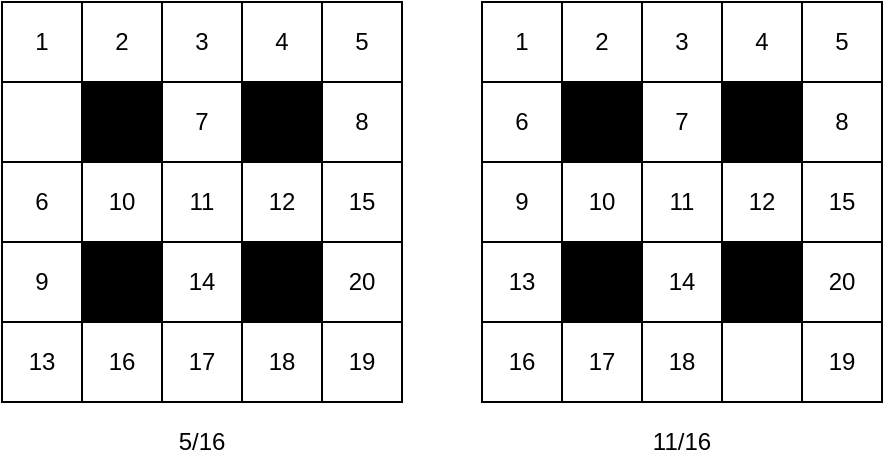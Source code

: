 <mxfile version="11.2.5" type="device" pages="1"><diagram id="K8igki59komtYV7btvw8" name="Page-1"><mxGraphModel dx="561" dy="832" grid="1" gridSize="10" guides="1" tooltips="1" connect="1" arrows="1" fold="1" page="1" pageScale="1" pageWidth="850" pageHeight="1100" math="0" shadow="0"><root><mxCell id="0"/><mxCell id="1" parent="0"/><mxCell id="TU7HRd_AiEB8bCBLrCIA-1" value="1" style="whiteSpace=wrap;html=1;aspect=fixed;" vertex="1" parent="1"><mxGeometry x="40" y="40" width="40" height="40" as="geometry"/></mxCell><mxCell id="TU7HRd_AiEB8bCBLrCIA-2" value="2" style="whiteSpace=wrap;html=1;aspect=fixed;" vertex="1" parent="1"><mxGeometry x="80" y="40" width="40" height="40" as="geometry"/></mxCell><mxCell id="TU7HRd_AiEB8bCBLrCIA-3" value="3" style="whiteSpace=wrap;html=1;aspect=fixed;" vertex="1" parent="1"><mxGeometry x="120" y="40" width="40" height="40" as="geometry"/></mxCell><mxCell id="TU7HRd_AiEB8bCBLrCIA-4" value="4" style="whiteSpace=wrap;html=1;aspect=fixed;" vertex="1" parent="1"><mxGeometry x="160" y="40" width="40" height="40" as="geometry"/></mxCell><mxCell id="TU7HRd_AiEB8bCBLrCIA-5" value="5" style="whiteSpace=wrap;html=1;aspect=fixed;" vertex="1" parent="1"><mxGeometry x="200" y="40" width="40" height="40" as="geometry"/></mxCell><mxCell id="TU7HRd_AiEB8bCBLrCIA-6" value="" style="whiteSpace=wrap;html=1;aspect=fixed;" vertex="1" parent="1"><mxGeometry x="40" y="80" width="40" height="40" as="geometry"/></mxCell><mxCell id="TU7HRd_AiEB8bCBLrCIA-7" value="" style="whiteSpace=wrap;html=1;aspect=fixed;fillColor=#000000;" vertex="1" parent="1"><mxGeometry x="80" y="80" width="40" height="40" as="geometry"/></mxCell><mxCell id="TU7HRd_AiEB8bCBLrCIA-8" value="7" style="whiteSpace=wrap;html=1;aspect=fixed;" vertex="1" parent="1"><mxGeometry x="120" y="80" width="40" height="40" as="geometry"/></mxCell><mxCell id="TU7HRd_AiEB8bCBLrCIA-9" value="" style="whiteSpace=wrap;html=1;aspect=fixed;fillColor=#000000;" vertex="1" parent="1"><mxGeometry x="160" y="80" width="40" height="40" as="geometry"/></mxCell><mxCell id="TU7HRd_AiEB8bCBLrCIA-10" value="8" style="whiteSpace=wrap;html=1;aspect=fixed;" vertex="1" parent="1"><mxGeometry x="200" y="80" width="40" height="40" as="geometry"/></mxCell><mxCell id="TU7HRd_AiEB8bCBLrCIA-11" value="6" style="whiteSpace=wrap;html=1;aspect=fixed;" vertex="1" parent="1"><mxGeometry x="40" y="120" width="40" height="40" as="geometry"/></mxCell><mxCell id="TU7HRd_AiEB8bCBLrCIA-12" value="10" style="whiteSpace=wrap;html=1;aspect=fixed;" vertex="1" parent="1"><mxGeometry x="80" y="120" width="40" height="40" as="geometry"/></mxCell><mxCell id="TU7HRd_AiEB8bCBLrCIA-13" value="11" style="whiteSpace=wrap;html=1;aspect=fixed;" vertex="1" parent="1"><mxGeometry x="120" y="120" width="40" height="40" as="geometry"/></mxCell><mxCell id="TU7HRd_AiEB8bCBLrCIA-14" value="12" style="whiteSpace=wrap;html=1;aspect=fixed;" vertex="1" parent="1"><mxGeometry x="160" y="120" width="40" height="40" as="geometry"/></mxCell><mxCell id="TU7HRd_AiEB8bCBLrCIA-15" value="15" style="whiteSpace=wrap;html=1;aspect=fixed;" vertex="1" parent="1"><mxGeometry x="200" y="120" width="40" height="40" as="geometry"/></mxCell><mxCell id="TU7HRd_AiEB8bCBLrCIA-16" value="9" style="whiteSpace=wrap;html=1;aspect=fixed;" vertex="1" parent="1"><mxGeometry x="40" y="160" width="40" height="40" as="geometry"/></mxCell><mxCell id="TU7HRd_AiEB8bCBLrCIA-17" value="" style="whiteSpace=wrap;html=1;aspect=fixed;fillColor=#000000;" vertex="1" parent="1"><mxGeometry x="80" y="160" width="40" height="40" as="geometry"/></mxCell><mxCell id="TU7HRd_AiEB8bCBLrCIA-18" value="14" style="whiteSpace=wrap;html=1;aspect=fixed;" vertex="1" parent="1"><mxGeometry x="120" y="160" width="40" height="40" as="geometry"/></mxCell><mxCell id="TU7HRd_AiEB8bCBLrCIA-19" value="" style="whiteSpace=wrap;html=1;aspect=fixed;fillColor=#000000;" vertex="1" parent="1"><mxGeometry x="160" y="160" width="40" height="40" as="geometry"/></mxCell><mxCell id="TU7HRd_AiEB8bCBLrCIA-20" value="20" style="whiteSpace=wrap;html=1;aspect=fixed;" vertex="1" parent="1"><mxGeometry x="200" y="160" width="40" height="40" as="geometry"/></mxCell><mxCell id="TU7HRd_AiEB8bCBLrCIA-21" value="13" style="whiteSpace=wrap;html=1;aspect=fixed;" vertex="1" parent="1"><mxGeometry x="40" y="200" width="40" height="40" as="geometry"/></mxCell><mxCell id="TU7HRd_AiEB8bCBLrCIA-22" value="16" style="whiteSpace=wrap;html=1;aspect=fixed;" vertex="1" parent="1"><mxGeometry x="80" y="200" width="40" height="40" as="geometry"/></mxCell><mxCell id="TU7HRd_AiEB8bCBLrCIA-23" value="17" style="whiteSpace=wrap;html=1;aspect=fixed;" vertex="1" parent="1"><mxGeometry x="120" y="200" width="40" height="40" as="geometry"/></mxCell><mxCell id="TU7HRd_AiEB8bCBLrCIA-24" value="18" style="whiteSpace=wrap;html=1;aspect=fixed;" vertex="1" parent="1"><mxGeometry x="160" y="200" width="40" height="40" as="geometry"/></mxCell><mxCell id="TU7HRd_AiEB8bCBLrCIA-25" value="19" style="whiteSpace=wrap;html=1;aspect=fixed;" vertex="1" parent="1"><mxGeometry x="200" y="200" width="40" height="40" as="geometry"/></mxCell><mxCell id="TU7HRd_AiEB8bCBLrCIA-26" value="1" style="whiteSpace=wrap;html=1;aspect=fixed;" vertex="1" parent="1"><mxGeometry x="280" y="40" width="40" height="40" as="geometry"/></mxCell><mxCell id="TU7HRd_AiEB8bCBLrCIA-27" value="2" style="whiteSpace=wrap;html=1;aspect=fixed;" vertex="1" parent="1"><mxGeometry x="320" y="40" width="40" height="40" as="geometry"/></mxCell><mxCell id="TU7HRd_AiEB8bCBLrCIA-28" value="3" style="whiteSpace=wrap;html=1;aspect=fixed;" vertex="1" parent="1"><mxGeometry x="360" y="40" width="40" height="40" as="geometry"/></mxCell><mxCell id="TU7HRd_AiEB8bCBLrCIA-29" value="4" style="whiteSpace=wrap;html=1;aspect=fixed;" vertex="1" parent="1"><mxGeometry x="400" y="40" width="40" height="40" as="geometry"/></mxCell><mxCell id="TU7HRd_AiEB8bCBLrCIA-30" value="5" style="whiteSpace=wrap;html=1;aspect=fixed;" vertex="1" parent="1"><mxGeometry x="440" y="40" width="40" height="40" as="geometry"/></mxCell><mxCell id="TU7HRd_AiEB8bCBLrCIA-31" value="6" style="whiteSpace=wrap;html=1;aspect=fixed;" vertex="1" parent="1"><mxGeometry x="280" y="80" width="40" height="40" as="geometry"/></mxCell><mxCell id="TU7HRd_AiEB8bCBLrCIA-32" value="" style="whiteSpace=wrap;html=1;aspect=fixed;fillColor=#000000;" vertex="1" parent="1"><mxGeometry x="320" y="80" width="40" height="40" as="geometry"/></mxCell><mxCell id="TU7HRd_AiEB8bCBLrCIA-33" value="7" style="whiteSpace=wrap;html=1;aspect=fixed;" vertex="1" parent="1"><mxGeometry x="360" y="80" width="40" height="40" as="geometry"/></mxCell><mxCell id="TU7HRd_AiEB8bCBLrCIA-34" value="" style="whiteSpace=wrap;html=1;aspect=fixed;fillColor=#000000;" vertex="1" parent="1"><mxGeometry x="400" y="80" width="40" height="40" as="geometry"/></mxCell><mxCell id="TU7HRd_AiEB8bCBLrCIA-35" value="8" style="whiteSpace=wrap;html=1;aspect=fixed;" vertex="1" parent="1"><mxGeometry x="440" y="80" width="40" height="40" as="geometry"/></mxCell><mxCell id="TU7HRd_AiEB8bCBLrCIA-36" value="9" style="whiteSpace=wrap;html=1;aspect=fixed;" vertex="1" parent="1"><mxGeometry x="280" y="120" width="40" height="40" as="geometry"/></mxCell><mxCell id="TU7HRd_AiEB8bCBLrCIA-37" value="10" style="whiteSpace=wrap;html=1;aspect=fixed;" vertex="1" parent="1"><mxGeometry x="320" y="120" width="40" height="40" as="geometry"/></mxCell><mxCell id="TU7HRd_AiEB8bCBLrCIA-38" value="11" style="whiteSpace=wrap;html=1;aspect=fixed;" vertex="1" parent="1"><mxGeometry x="360" y="120" width="40" height="40" as="geometry"/></mxCell><mxCell id="TU7HRd_AiEB8bCBLrCIA-39" value="12" style="whiteSpace=wrap;html=1;aspect=fixed;" vertex="1" parent="1"><mxGeometry x="400" y="120" width="40" height="40" as="geometry"/></mxCell><mxCell id="TU7HRd_AiEB8bCBLrCIA-40" value="15" style="whiteSpace=wrap;html=1;aspect=fixed;" vertex="1" parent="1"><mxGeometry x="440" y="120" width="40" height="40" as="geometry"/></mxCell><mxCell id="TU7HRd_AiEB8bCBLrCIA-41" value="13" style="whiteSpace=wrap;html=1;aspect=fixed;" vertex="1" parent="1"><mxGeometry x="280" y="160" width="40" height="40" as="geometry"/></mxCell><mxCell id="TU7HRd_AiEB8bCBLrCIA-42" value="" style="whiteSpace=wrap;html=1;aspect=fixed;fillColor=#000000;" vertex="1" parent="1"><mxGeometry x="320" y="160" width="40" height="40" as="geometry"/></mxCell><mxCell id="TU7HRd_AiEB8bCBLrCIA-43" value="14" style="whiteSpace=wrap;html=1;aspect=fixed;" vertex="1" parent="1"><mxGeometry x="360" y="160" width="40" height="40" as="geometry"/></mxCell><mxCell id="TU7HRd_AiEB8bCBLrCIA-44" value="" style="whiteSpace=wrap;html=1;aspect=fixed;fillColor=#000000;" vertex="1" parent="1"><mxGeometry x="400" y="160" width="40" height="40" as="geometry"/></mxCell><mxCell id="TU7HRd_AiEB8bCBLrCIA-45" value="20" style="whiteSpace=wrap;html=1;aspect=fixed;" vertex="1" parent="1"><mxGeometry x="440" y="160" width="40" height="40" as="geometry"/></mxCell><mxCell id="TU7HRd_AiEB8bCBLrCIA-46" value="16" style="whiteSpace=wrap;html=1;aspect=fixed;" vertex="1" parent="1"><mxGeometry x="280" y="200" width="40" height="40" as="geometry"/></mxCell><mxCell id="TU7HRd_AiEB8bCBLrCIA-47" value="17" style="whiteSpace=wrap;html=1;aspect=fixed;" vertex="1" parent="1"><mxGeometry x="320" y="200" width="40" height="40" as="geometry"/></mxCell><mxCell id="TU7HRd_AiEB8bCBLrCIA-48" value="18" style="whiteSpace=wrap;html=1;aspect=fixed;" vertex="1" parent="1"><mxGeometry x="360" y="200" width="40" height="40" as="geometry"/></mxCell><mxCell id="TU7HRd_AiEB8bCBLrCIA-49" value="" style="whiteSpace=wrap;html=1;aspect=fixed;" vertex="1" parent="1"><mxGeometry x="400" y="200" width="40" height="40" as="geometry"/></mxCell><mxCell id="TU7HRd_AiEB8bCBLrCIA-50" value="19" style="whiteSpace=wrap;html=1;aspect=fixed;" vertex="1" parent="1"><mxGeometry x="440" y="200" width="40" height="40" as="geometry"/></mxCell><mxCell id="TU7HRd_AiEB8bCBLrCIA-51" value="5/16" style="text;html=1;strokeColor=none;fillColor=none;align=center;verticalAlign=middle;whiteSpace=wrap;rounded=0;" vertex="1" parent="1"><mxGeometry x="120" y="250" width="40" height="20" as="geometry"/></mxCell><mxCell id="TU7HRd_AiEB8bCBLrCIA-52" value="11/16" style="text;html=1;strokeColor=none;fillColor=none;align=center;verticalAlign=middle;whiteSpace=wrap;rounded=0;" vertex="1" parent="1"><mxGeometry x="360" y="250" width="40" height="20" as="geometry"/></mxCell></root></mxGraphModel></diagram></mxfile>